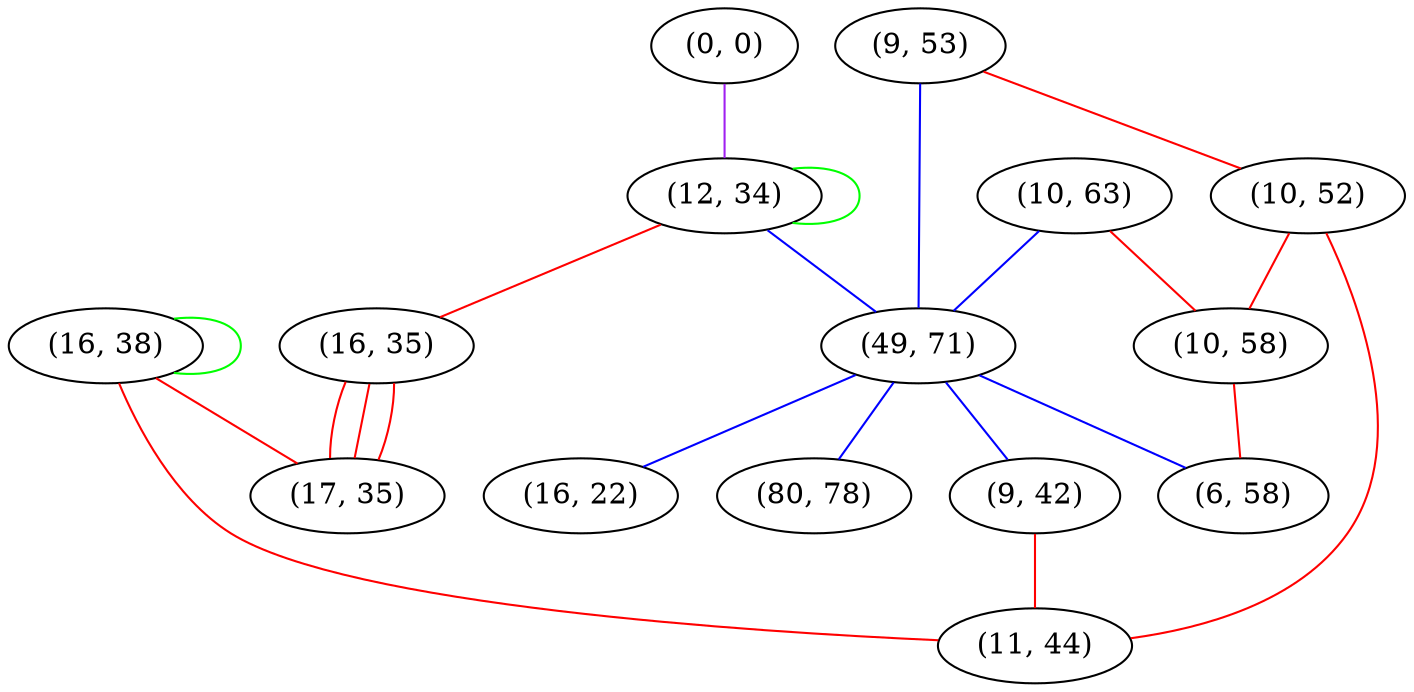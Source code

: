 graph "" {
"(10, 63)";
"(16, 38)";
"(0, 0)";
"(12, 34)";
"(9, 53)";
"(16, 35)";
"(49, 71)";
"(9, 42)";
"(16, 22)";
"(17, 35)";
"(10, 52)";
"(10, 58)";
"(80, 78)";
"(6, 58)";
"(11, 44)";
"(10, 63)" -- "(49, 71)"  [color=blue, key=0, weight=3];
"(10, 63)" -- "(10, 58)"  [color=red, key=0, weight=1];
"(16, 38)" -- "(16, 38)"  [color=green, key=0, weight=2];
"(16, 38)" -- "(17, 35)"  [color=red, key=0, weight=1];
"(16, 38)" -- "(11, 44)"  [color=red, key=0, weight=1];
"(0, 0)" -- "(12, 34)"  [color=purple, key=0, weight=4];
"(12, 34)" -- "(12, 34)"  [color=green, key=0, weight=2];
"(12, 34)" -- "(16, 35)"  [color=red, key=0, weight=1];
"(12, 34)" -- "(49, 71)"  [color=blue, key=0, weight=3];
"(9, 53)" -- "(10, 52)"  [color=red, key=0, weight=1];
"(9, 53)" -- "(49, 71)"  [color=blue, key=0, weight=3];
"(16, 35)" -- "(17, 35)"  [color=red, key=0, weight=1];
"(16, 35)" -- "(17, 35)"  [color=red, key=1, weight=1];
"(16, 35)" -- "(17, 35)"  [color=red, key=2, weight=1];
"(49, 71)" -- "(9, 42)"  [color=blue, key=0, weight=3];
"(49, 71)" -- "(16, 22)"  [color=blue, key=0, weight=3];
"(49, 71)" -- "(80, 78)"  [color=blue, key=0, weight=3];
"(49, 71)" -- "(6, 58)"  [color=blue, key=0, weight=3];
"(9, 42)" -- "(11, 44)"  [color=red, key=0, weight=1];
"(10, 52)" -- "(11, 44)"  [color=red, key=0, weight=1];
"(10, 52)" -- "(10, 58)"  [color=red, key=0, weight=1];
"(10, 58)" -- "(6, 58)"  [color=red, key=0, weight=1];
}
